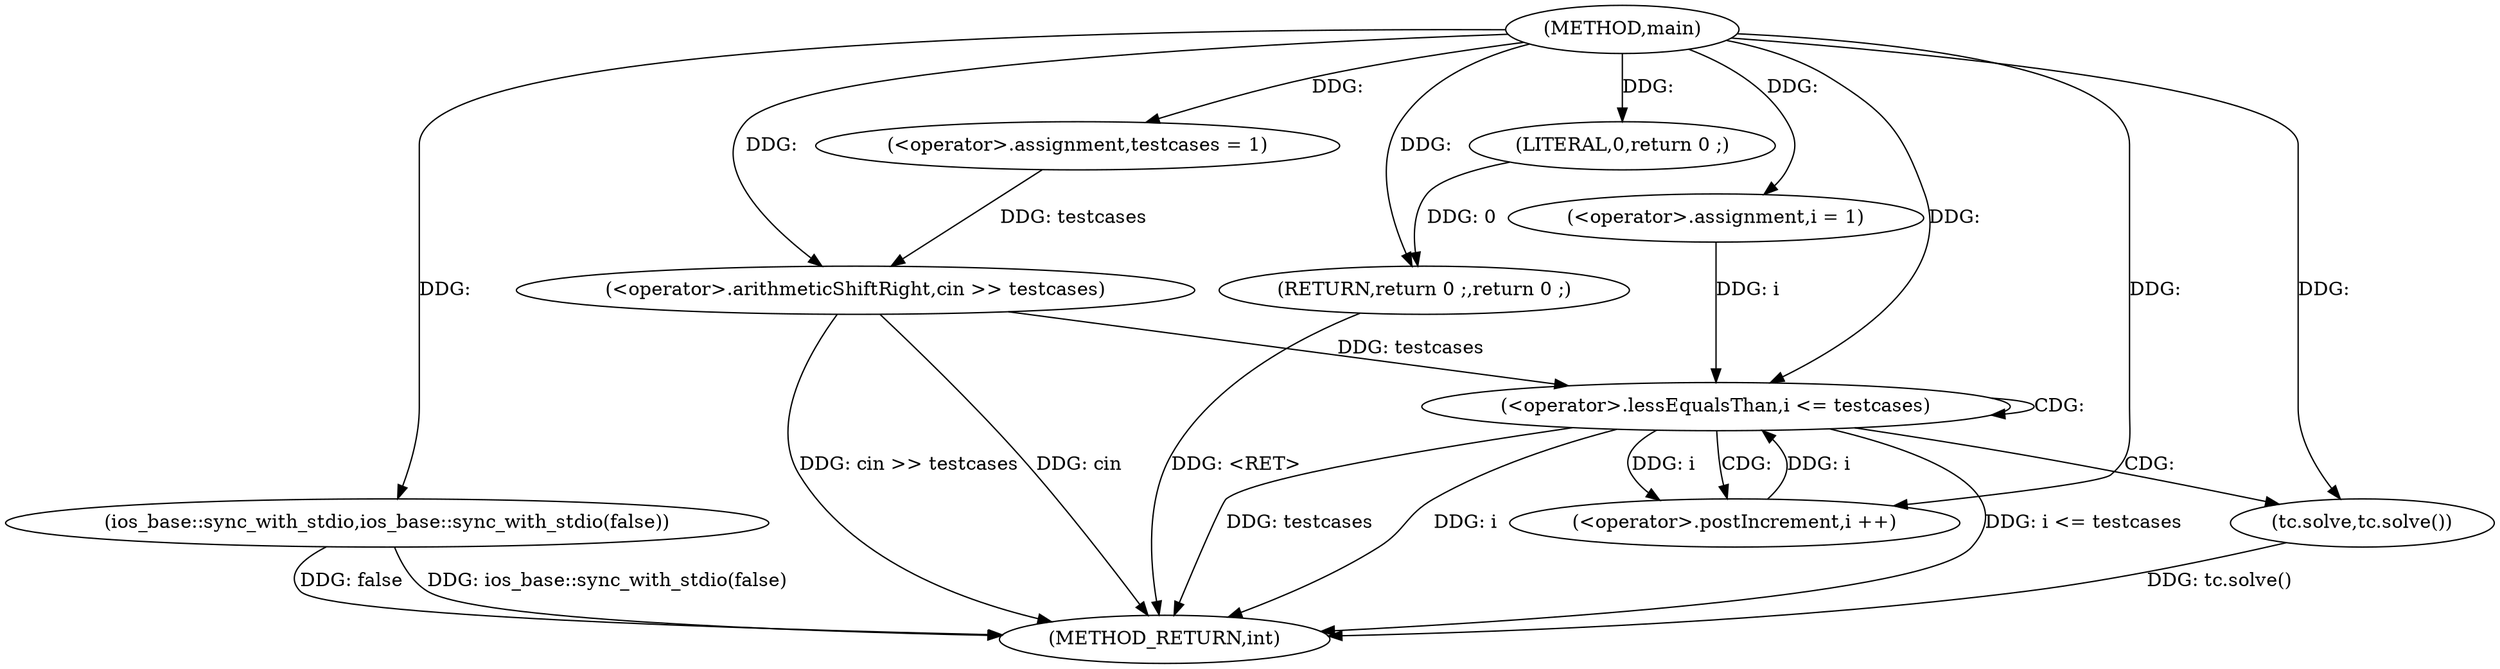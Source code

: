 digraph "main" {  
"1000153" [label = "(METHOD,main)" ]
"1000179" [label = "(METHOD_RETURN,int)" ]
"1000155" [label = "(ios_base::sync_with_stdio,ios_base::sync_with_stdio(false))" ]
"1000158" [label = "(<operator>.assignment,testcases = 1)" ]
"1000161" [label = "(<operator>.arithmeticShiftRight,cin >> testcases)" ]
"1000177" [label = "(RETURN,return 0 ;,return 0 ;)" ]
"1000166" [label = "(<operator>.assignment,i = 1)" ]
"1000169" [label = "(<operator>.lessEqualsThan,i <= testcases)" ]
"1000172" [label = "(<operator>.postIncrement,i ++)" ]
"1000178" [label = "(LITERAL,0,return 0 ;)" ]
"1000176" [label = "(tc.solve,tc.solve())" ]
  "1000155" -> "1000179"  [ label = "DDG: ios_base::sync_with_stdio(false)"] 
  "1000161" -> "1000179"  [ label = "DDG: cin >> testcases"] 
  "1000169" -> "1000179"  [ label = "DDG: i"] 
  "1000169" -> "1000179"  [ label = "DDG: testcases"] 
  "1000169" -> "1000179"  [ label = "DDG: i <= testcases"] 
  "1000176" -> "1000179"  [ label = "DDG: tc.solve()"] 
  "1000177" -> "1000179"  [ label = "DDG: <RET>"] 
  "1000155" -> "1000179"  [ label = "DDG: false"] 
  "1000161" -> "1000179"  [ label = "DDG: cin"] 
  "1000153" -> "1000158"  [ label = "DDG: "] 
  "1000178" -> "1000177"  [ label = "DDG: 0"] 
  "1000153" -> "1000177"  [ label = "DDG: "] 
  "1000153" -> "1000155"  [ label = "DDG: "] 
  "1000153" -> "1000161"  [ label = "DDG: "] 
  "1000158" -> "1000161"  [ label = "DDG: testcases"] 
  "1000153" -> "1000166"  [ label = "DDG: "] 
  "1000153" -> "1000178"  [ label = "DDG: "] 
  "1000166" -> "1000169"  [ label = "DDG: i"] 
  "1000172" -> "1000169"  [ label = "DDG: i"] 
  "1000153" -> "1000169"  [ label = "DDG: "] 
  "1000161" -> "1000169"  [ label = "DDG: testcases"] 
  "1000169" -> "1000172"  [ label = "DDG: i"] 
  "1000153" -> "1000172"  [ label = "DDG: "] 
  "1000153" -> "1000176"  [ label = "DDG: "] 
  "1000169" -> "1000172"  [ label = "CDG: "] 
  "1000169" -> "1000169"  [ label = "CDG: "] 
  "1000169" -> "1000176"  [ label = "CDG: "] 
}
